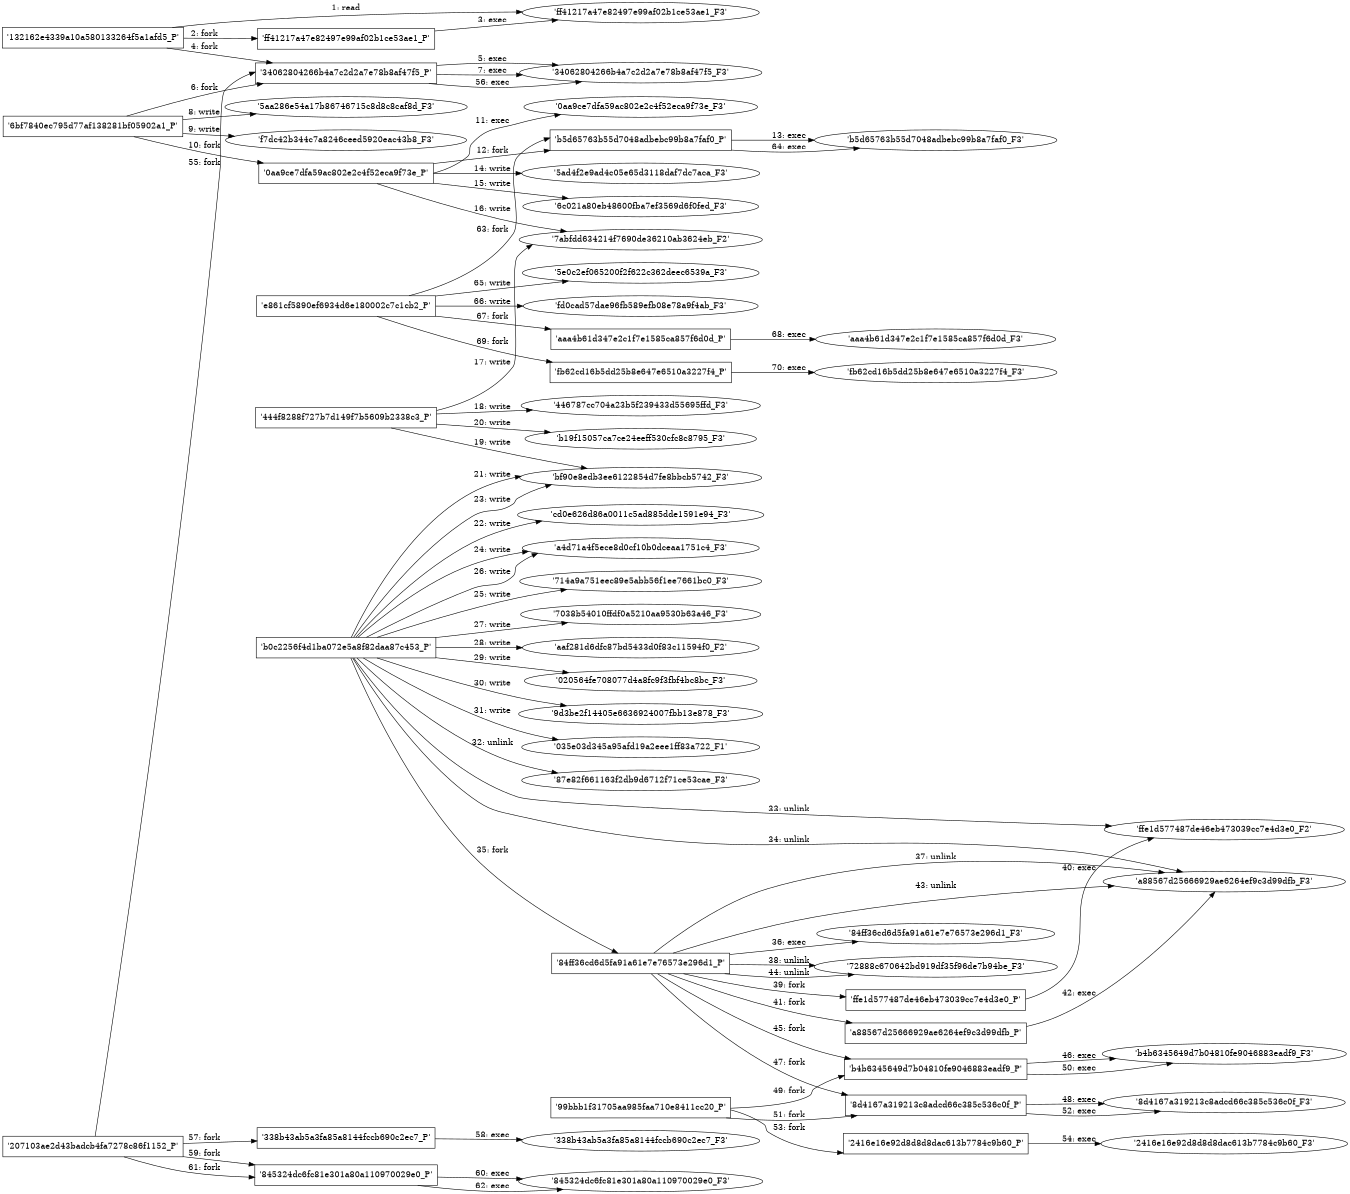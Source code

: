 digraph "D:\Learning\Paper\apt\基于CTI的攻击预警\Dataset\攻击图\ASGfromALLCTI\WannaCrypt ransomware worm targets out-of-date systems.dot" {
rankdir="LR"
size="9"
fixedsize="false"
splines="true"
nodesep=0.3
ranksep=0
fontsize=10
overlap="scalexy"
engine= "neato"
	"'ff41217a47e82497e99af02b1ce53ae1_F3'" [node_type=file shape=ellipse]
	"'132162e4339a10a580133264f5a1afd5_P'" [node_type=Process shape=box]
	"'132162e4339a10a580133264f5a1afd5_P'" -> "'ff41217a47e82497e99af02b1ce53ae1_F3'" [label="1: read"]
	"'132162e4339a10a580133264f5a1afd5_P'" [node_type=Process shape=box]
	"'ff41217a47e82497e99af02b1ce53ae1_P'" [node_type=Process shape=box]
	"'132162e4339a10a580133264f5a1afd5_P'" -> "'ff41217a47e82497e99af02b1ce53ae1_P'" [label="2: fork"]
	"'ff41217a47e82497e99af02b1ce53ae1_P'" [node_type=Process shape=box]
	"'ff41217a47e82497e99af02b1ce53ae1_F3'" [node_type=File shape=ellipse]
	"'ff41217a47e82497e99af02b1ce53ae1_P'" -> "'ff41217a47e82497e99af02b1ce53ae1_F3'" [label="3: exec"]
	"'132162e4339a10a580133264f5a1afd5_P'" [node_type=Process shape=box]
	"'34062804266b4a7c2d2a7e78b8af47f5_P'" [node_type=Process shape=box]
	"'132162e4339a10a580133264f5a1afd5_P'" -> "'34062804266b4a7c2d2a7e78b8af47f5_P'" [label="4: fork"]
	"'34062804266b4a7c2d2a7e78b8af47f5_P'" [node_type=Process shape=box]
	"'34062804266b4a7c2d2a7e78b8af47f5_F3'" [node_type=File shape=ellipse]
	"'34062804266b4a7c2d2a7e78b8af47f5_P'" -> "'34062804266b4a7c2d2a7e78b8af47f5_F3'" [label="5: exec"]
	"'6bf7840ec795d77af138281bf05902a1_P'" [node_type=Process shape=box]
	"'34062804266b4a7c2d2a7e78b8af47f5_P'" [node_type=Process shape=box]
	"'6bf7840ec795d77af138281bf05902a1_P'" -> "'34062804266b4a7c2d2a7e78b8af47f5_P'" [label="6: fork"]
	"'34062804266b4a7c2d2a7e78b8af47f5_P'" [node_type=Process shape=box]
	"'34062804266b4a7c2d2a7e78b8af47f5_F3'" [node_type=File shape=ellipse]
	"'34062804266b4a7c2d2a7e78b8af47f5_P'" -> "'34062804266b4a7c2d2a7e78b8af47f5_F3'" [label="7: exec"]
	"'5aa286e54a17b86746715c8d8c8caf8d_F3'" [node_type=file shape=ellipse]
	"'6bf7840ec795d77af138281bf05902a1_P'" [node_type=Process shape=box]
	"'6bf7840ec795d77af138281bf05902a1_P'" -> "'5aa286e54a17b86746715c8d8c8caf8d_F3'" [label="8: write"]
	"'f7dc42b344c7a8246ceed5920eac43b8_F3'" [node_type=file shape=ellipse]
	"'6bf7840ec795d77af138281bf05902a1_P'" [node_type=Process shape=box]
	"'6bf7840ec795d77af138281bf05902a1_P'" -> "'f7dc42b344c7a8246ceed5920eac43b8_F3'" [label="9: write"]
	"'6bf7840ec795d77af138281bf05902a1_P'" [node_type=Process shape=box]
	"'0aa9ce7dfa59ac802e2c4f52eca9f73e_P'" [node_type=Process shape=box]
	"'6bf7840ec795d77af138281bf05902a1_P'" -> "'0aa9ce7dfa59ac802e2c4f52eca9f73e_P'" [label="10: fork"]
	"'0aa9ce7dfa59ac802e2c4f52eca9f73e_P'" [node_type=Process shape=box]
	"'0aa9ce7dfa59ac802e2c4f52eca9f73e_F3'" [node_type=File shape=ellipse]
	"'0aa9ce7dfa59ac802e2c4f52eca9f73e_P'" -> "'0aa9ce7dfa59ac802e2c4f52eca9f73e_F3'" [label="11: exec"]
	"'0aa9ce7dfa59ac802e2c4f52eca9f73e_P'" [node_type=Process shape=box]
	"'b5d65763b55d7048adbebc99b8a7faf0_P'" [node_type=Process shape=box]
	"'0aa9ce7dfa59ac802e2c4f52eca9f73e_P'" -> "'b5d65763b55d7048adbebc99b8a7faf0_P'" [label="12: fork"]
	"'b5d65763b55d7048adbebc99b8a7faf0_P'" [node_type=Process shape=box]
	"'b5d65763b55d7048adbebc99b8a7faf0_F3'" [node_type=File shape=ellipse]
	"'b5d65763b55d7048adbebc99b8a7faf0_P'" -> "'b5d65763b55d7048adbebc99b8a7faf0_F3'" [label="13: exec"]
	"'5ad4f2e9ad4c05e65d3118daf7dc7aca_F3'" [node_type=file shape=ellipse]
	"'0aa9ce7dfa59ac802e2c4f52eca9f73e_P'" [node_type=Process shape=box]
	"'0aa9ce7dfa59ac802e2c4f52eca9f73e_P'" -> "'5ad4f2e9ad4c05e65d3118daf7dc7aca_F3'" [label="14: write"]
	"'6c021a80eb48600fba7ef3569d6f0fed_F3'" [node_type=file shape=ellipse]
	"'0aa9ce7dfa59ac802e2c4f52eca9f73e_P'" [node_type=Process shape=box]
	"'0aa9ce7dfa59ac802e2c4f52eca9f73e_P'" -> "'6c021a80eb48600fba7ef3569d6f0fed_F3'" [label="15: write"]
	"'7abfdd634214f7690de36210ab3624eb_F2'" [node_type=file shape=ellipse]
	"'0aa9ce7dfa59ac802e2c4f52eca9f73e_P'" [node_type=Process shape=box]
	"'0aa9ce7dfa59ac802e2c4f52eca9f73e_P'" -> "'7abfdd634214f7690de36210ab3624eb_F2'" [label="16: write"]
	"'7abfdd634214f7690de36210ab3624eb_F2'" [node_type=file shape=ellipse]
	"'444f8288f727b7d149f7b5609b2338c3_P'" [node_type=Process shape=box]
	"'444f8288f727b7d149f7b5609b2338c3_P'" -> "'7abfdd634214f7690de36210ab3624eb_F2'" [label="17: write"]
	"'446787cc704a23b5f239433d55695ffd_F3'" [node_type=file shape=ellipse]
	"'444f8288f727b7d149f7b5609b2338c3_P'" [node_type=Process shape=box]
	"'444f8288f727b7d149f7b5609b2338c3_P'" -> "'446787cc704a23b5f239433d55695ffd_F3'" [label="18: write"]
	"'bf90e8edb3ee6122854d7fe8bbcb5742_F3'" [node_type=file shape=ellipse]
	"'444f8288f727b7d149f7b5609b2338c3_P'" [node_type=Process shape=box]
	"'444f8288f727b7d149f7b5609b2338c3_P'" -> "'bf90e8edb3ee6122854d7fe8bbcb5742_F3'" [label="19: write"]
	"'b19f15057ca7ce24eeff530cfc8c8795_F3'" [node_type=file shape=ellipse]
	"'444f8288f727b7d149f7b5609b2338c3_P'" [node_type=Process shape=box]
	"'444f8288f727b7d149f7b5609b2338c3_P'" -> "'b19f15057ca7ce24eeff530cfc8c8795_F3'" [label="20: write"]
	"'bf90e8edb3ee6122854d7fe8bbcb5742_F3'" [node_type=file shape=ellipse]
	"'b0c2256f4d1ba072e5a8f82daa87c453_P'" [node_type=Process shape=box]
	"'b0c2256f4d1ba072e5a8f82daa87c453_P'" -> "'bf90e8edb3ee6122854d7fe8bbcb5742_F3'" [label="21: write"]
	"'cd0e626d86a0011c5ad885dde1591e94_F3'" [node_type=file shape=ellipse]
	"'b0c2256f4d1ba072e5a8f82daa87c453_P'" [node_type=Process shape=box]
	"'b0c2256f4d1ba072e5a8f82daa87c453_P'" -> "'cd0e626d86a0011c5ad885dde1591e94_F3'" [label="22: write"]
	"'bf90e8edb3ee6122854d7fe8bbcb5742_F3'" [node_type=file shape=ellipse]
	"'b0c2256f4d1ba072e5a8f82daa87c453_P'" [node_type=Process shape=box]
	"'b0c2256f4d1ba072e5a8f82daa87c453_P'" -> "'bf90e8edb3ee6122854d7fe8bbcb5742_F3'" [label="23: write"]
	"'a4d71a4f5ece8d0cf10b0dceaa1751c4_F3'" [node_type=file shape=ellipse]
	"'b0c2256f4d1ba072e5a8f82daa87c453_P'" [node_type=Process shape=box]
	"'b0c2256f4d1ba072e5a8f82daa87c453_P'" -> "'a4d71a4f5ece8d0cf10b0dceaa1751c4_F3'" [label="24: write"]
	"'714a9a751eec89e5abb56f1ee7661bc0_F3'" [node_type=file shape=ellipse]
	"'b0c2256f4d1ba072e5a8f82daa87c453_P'" [node_type=Process shape=box]
	"'b0c2256f4d1ba072e5a8f82daa87c453_P'" -> "'714a9a751eec89e5abb56f1ee7661bc0_F3'" [label="25: write"]
	"'a4d71a4f5ece8d0cf10b0dceaa1751c4_F3'" [node_type=file shape=ellipse]
	"'b0c2256f4d1ba072e5a8f82daa87c453_P'" [node_type=Process shape=box]
	"'b0c2256f4d1ba072e5a8f82daa87c453_P'" -> "'a4d71a4f5ece8d0cf10b0dceaa1751c4_F3'" [label="26: write"]
	"'7038b54010ffdf0a5210aa9530b63a46_F3'" [node_type=file shape=ellipse]
	"'b0c2256f4d1ba072e5a8f82daa87c453_P'" [node_type=Process shape=box]
	"'b0c2256f4d1ba072e5a8f82daa87c453_P'" -> "'7038b54010ffdf0a5210aa9530b63a46_F3'" [label="27: write"]
	"'aaf281d6dfc87bd5433d0f83c11594f0_F2'" [node_type=file shape=ellipse]
	"'b0c2256f4d1ba072e5a8f82daa87c453_P'" [node_type=Process shape=box]
	"'b0c2256f4d1ba072e5a8f82daa87c453_P'" -> "'aaf281d6dfc87bd5433d0f83c11594f0_F2'" [label="28: write"]
	"'020564fe708077d4a8fc9f3fbf4bc8bc_F3'" [node_type=file shape=ellipse]
	"'b0c2256f4d1ba072e5a8f82daa87c453_P'" [node_type=Process shape=box]
	"'b0c2256f4d1ba072e5a8f82daa87c453_P'" -> "'020564fe708077d4a8fc9f3fbf4bc8bc_F3'" [label="29: write"]
	"'9d3be2f14405e6636924007fbb13e878_F3'" [node_type=file shape=ellipse]
	"'b0c2256f4d1ba072e5a8f82daa87c453_P'" [node_type=Process shape=box]
	"'b0c2256f4d1ba072e5a8f82daa87c453_P'" -> "'9d3be2f14405e6636924007fbb13e878_F3'" [label="30: write"]
	"'035e03d345a95afd19a2eee1ff83a722_F1'" [node_type=file shape=ellipse]
	"'b0c2256f4d1ba072e5a8f82daa87c453_P'" [node_type=Process shape=box]
	"'b0c2256f4d1ba072e5a8f82daa87c453_P'" -> "'035e03d345a95afd19a2eee1ff83a722_F1'" [label="31: write"]
	"'87e82f661163f2db9d6712f71ce53cae_F3'" [node_type=file shape=ellipse]
	"'b0c2256f4d1ba072e5a8f82daa87c453_P'" [node_type=Process shape=box]
	"'b0c2256f4d1ba072e5a8f82daa87c453_P'" -> "'87e82f661163f2db9d6712f71ce53cae_F3'" [label="32: unlink"]
	"'ffe1d577487de46eb473039cc7e4d3e0_F2'" [node_type=file shape=ellipse]
	"'b0c2256f4d1ba072e5a8f82daa87c453_P'" [node_type=Process shape=box]
	"'b0c2256f4d1ba072e5a8f82daa87c453_P'" -> "'ffe1d577487de46eb473039cc7e4d3e0_F2'" [label="33: unlink"]
	"'a88567d25666929ae6264ef9c3d99dfb_F3'" [node_type=file shape=ellipse]
	"'b0c2256f4d1ba072e5a8f82daa87c453_P'" [node_type=Process shape=box]
	"'b0c2256f4d1ba072e5a8f82daa87c453_P'" -> "'a88567d25666929ae6264ef9c3d99dfb_F3'" [label="34: unlink"]
	"'b0c2256f4d1ba072e5a8f82daa87c453_P'" [node_type=Process shape=box]
	"'84ff36cd6d5fa91a61e7e76573e296d1_P'" [node_type=Process shape=box]
	"'b0c2256f4d1ba072e5a8f82daa87c453_P'" -> "'84ff36cd6d5fa91a61e7e76573e296d1_P'" [label="35: fork"]
	"'84ff36cd6d5fa91a61e7e76573e296d1_P'" [node_type=Process shape=box]
	"'84ff36cd6d5fa91a61e7e76573e296d1_F3'" [node_type=File shape=ellipse]
	"'84ff36cd6d5fa91a61e7e76573e296d1_P'" -> "'84ff36cd6d5fa91a61e7e76573e296d1_F3'" [label="36: exec"]
	"'a88567d25666929ae6264ef9c3d99dfb_F3'" [node_type=file shape=ellipse]
	"'84ff36cd6d5fa91a61e7e76573e296d1_P'" [node_type=Process shape=box]
	"'84ff36cd6d5fa91a61e7e76573e296d1_P'" -> "'a88567d25666929ae6264ef9c3d99dfb_F3'" [label="37: unlink"]
	"'72888c670642bd919df35f96de7b94be_F3'" [node_type=file shape=ellipse]
	"'84ff36cd6d5fa91a61e7e76573e296d1_P'" [node_type=Process shape=box]
	"'84ff36cd6d5fa91a61e7e76573e296d1_P'" -> "'72888c670642bd919df35f96de7b94be_F3'" [label="38: unlink"]
	"'84ff36cd6d5fa91a61e7e76573e296d1_P'" [node_type=Process shape=box]
	"'ffe1d577487de46eb473039cc7e4d3e0_P'" [node_type=Process shape=box]
	"'84ff36cd6d5fa91a61e7e76573e296d1_P'" -> "'ffe1d577487de46eb473039cc7e4d3e0_P'" [label="39: fork"]
	"'ffe1d577487de46eb473039cc7e4d3e0_P'" [node_type=Process shape=box]
	"'ffe1d577487de46eb473039cc7e4d3e0_F2'" [node_type=File shape=ellipse]
	"'ffe1d577487de46eb473039cc7e4d3e0_P'" -> "'ffe1d577487de46eb473039cc7e4d3e0_F2'" [label="40: exec"]
	"'84ff36cd6d5fa91a61e7e76573e296d1_P'" [node_type=Process shape=box]
	"'a88567d25666929ae6264ef9c3d99dfb_P'" [node_type=Process shape=box]
	"'84ff36cd6d5fa91a61e7e76573e296d1_P'" -> "'a88567d25666929ae6264ef9c3d99dfb_P'" [label="41: fork"]
	"'a88567d25666929ae6264ef9c3d99dfb_P'" [node_type=Process shape=box]
	"'a88567d25666929ae6264ef9c3d99dfb_F3'" [node_type=File shape=ellipse]
	"'a88567d25666929ae6264ef9c3d99dfb_P'" -> "'a88567d25666929ae6264ef9c3d99dfb_F3'" [label="42: exec"]
	"'a88567d25666929ae6264ef9c3d99dfb_F3'" [node_type=file shape=ellipse]
	"'84ff36cd6d5fa91a61e7e76573e296d1_P'" [node_type=Process shape=box]
	"'84ff36cd6d5fa91a61e7e76573e296d1_P'" -> "'a88567d25666929ae6264ef9c3d99dfb_F3'" [label="43: unlink"]
	"'72888c670642bd919df35f96de7b94be_F3'" [node_type=file shape=ellipse]
	"'84ff36cd6d5fa91a61e7e76573e296d1_P'" [node_type=Process shape=box]
	"'84ff36cd6d5fa91a61e7e76573e296d1_P'" -> "'72888c670642bd919df35f96de7b94be_F3'" [label="44: unlink"]
	"'84ff36cd6d5fa91a61e7e76573e296d1_P'" [node_type=Process shape=box]
	"'b4b6345649d7b04810fe9046883eadf9_P'" [node_type=Process shape=box]
	"'84ff36cd6d5fa91a61e7e76573e296d1_P'" -> "'b4b6345649d7b04810fe9046883eadf9_P'" [label="45: fork"]
	"'b4b6345649d7b04810fe9046883eadf9_P'" [node_type=Process shape=box]
	"'b4b6345649d7b04810fe9046883eadf9_F3'" [node_type=File shape=ellipse]
	"'b4b6345649d7b04810fe9046883eadf9_P'" -> "'b4b6345649d7b04810fe9046883eadf9_F3'" [label="46: exec"]
	"'84ff36cd6d5fa91a61e7e76573e296d1_P'" [node_type=Process shape=box]
	"'8d4167a319213c8adcd66c385c536c0f_P'" [node_type=Process shape=box]
	"'84ff36cd6d5fa91a61e7e76573e296d1_P'" -> "'8d4167a319213c8adcd66c385c536c0f_P'" [label="47: fork"]
	"'8d4167a319213c8adcd66c385c536c0f_P'" [node_type=Process shape=box]
	"'8d4167a319213c8adcd66c385c536c0f_F3'" [node_type=File shape=ellipse]
	"'8d4167a319213c8adcd66c385c536c0f_P'" -> "'8d4167a319213c8adcd66c385c536c0f_F3'" [label="48: exec"]
	"'99bbb1f31705aa985faa710e8411cc20_P'" [node_type=Process shape=box]
	"'b4b6345649d7b04810fe9046883eadf9_P'" [node_type=Process shape=box]
	"'99bbb1f31705aa985faa710e8411cc20_P'" -> "'b4b6345649d7b04810fe9046883eadf9_P'" [label="49: fork"]
	"'b4b6345649d7b04810fe9046883eadf9_P'" [node_type=Process shape=box]
	"'b4b6345649d7b04810fe9046883eadf9_F3'" [node_type=File shape=ellipse]
	"'b4b6345649d7b04810fe9046883eadf9_P'" -> "'b4b6345649d7b04810fe9046883eadf9_F3'" [label="50: exec"]
	"'99bbb1f31705aa985faa710e8411cc20_P'" [node_type=Process shape=box]
	"'8d4167a319213c8adcd66c385c536c0f_P'" [node_type=Process shape=box]
	"'99bbb1f31705aa985faa710e8411cc20_P'" -> "'8d4167a319213c8adcd66c385c536c0f_P'" [label="51: fork"]
	"'8d4167a319213c8adcd66c385c536c0f_P'" [node_type=Process shape=box]
	"'8d4167a319213c8adcd66c385c536c0f_F3'" [node_type=File shape=ellipse]
	"'8d4167a319213c8adcd66c385c536c0f_P'" -> "'8d4167a319213c8adcd66c385c536c0f_F3'" [label="52: exec"]
	"'99bbb1f31705aa985faa710e8411cc20_P'" [node_type=Process shape=box]
	"'2416e16e92d8d8d8dac613b7784c9b60_P'" [node_type=Process shape=box]
	"'99bbb1f31705aa985faa710e8411cc20_P'" -> "'2416e16e92d8d8d8dac613b7784c9b60_P'" [label="53: fork"]
	"'2416e16e92d8d8d8dac613b7784c9b60_P'" [node_type=Process shape=box]
	"'2416e16e92d8d8d8dac613b7784c9b60_F3'" [node_type=File shape=ellipse]
	"'2416e16e92d8d8d8dac613b7784c9b60_P'" -> "'2416e16e92d8d8d8dac613b7784c9b60_F3'" [label="54: exec"]
	"'207103ae2d43badcb4fa7278c86f1152_P'" [node_type=Process shape=box]
	"'34062804266b4a7c2d2a7e78b8af47f5_P'" [node_type=Process shape=box]
	"'207103ae2d43badcb4fa7278c86f1152_P'" -> "'34062804266b4a7c2d2a7e78b8af47f5_P'" [label="55: fork"]
	"'34062804266b4a7c2d2a7e78b8af47f5_P'" [node_type=Process shape=box]
	"'34062804266b4a7c2d2a7e78b8af47f5_F3'" [node_type=File shape=ellipse]
	"'34062804266b4a7c2d2a7e78b8af47f5_P'" -> "'34062804266b4a7c2d2a7e78b8af47f5_F3'" [label="56: exec"]
	"'207103ae2d43badcb4fa7278c86f1152_P'" [node_type=Process shape=box]
	"'338b43ab5a3fa85a8144fccb690c2ec7_P'" [node_type=Process shape=box]
	"'207103ae2d43badcb4fa7278c86f1152_P'" -> "'338b43ab5a3fa85a8144fccb690c2ec7_P'" [label="57: fork"]
	"'338b43ab5a3fa85a8144fccb690c2ec7_P'" [node_type=Process shape=box]
	"'338b43ab5a3fa85a8144fccb690c2ec7_F3'" [node_type=File shape=ellipse]
	"'338b43ab5a3fa85a8144fccb690c2ec7_P'" -> "'338b43ab5a3fa85a8144fccb690c2ec7_F3'" [label="58: exec"]
	"'207103ae2d43badcb4fa7278c86f1152_P'" [node_type=Process shape=box]
	"'845324dc6fc81e301a80a110970029e0_P'" [node_type=Process shape=box]
	"'207103ae2d43badcb4fa7278c86f1152_P'" -> "'845324dc6fc81e301a80a110970029e0_P'" [label="59: fork"]
	"'845324dc6fc81e301a80a110970029e0_P'" [node_type=Process shape=box]
	"'845324dc6fc81e301a80a110970029e0_F3'" [node_type=File shape=ellipse]
	"'845324dc6fc81e301a80a110970029e0_P'" -> "'845324dc6fc81e301a80a110970029e0_F3'" [label="60: exec"]
	"'207103ae2d43badcb4fa7278c86f1152_P'" [node_type=Process shape=box]
	"'845324dc6fc81e301a80a110970029e0_P'" [node_type=Process shape=box]
	"'207103ae2d43badcb4fa7278c86f1152_P'" -> "'845324dc6fc81e301a80a110970029e0_P'" [label="61: fork"]
	"'845324dc6fc81e301a80a110970029e0_P'" [node_type=Process shape=box]
	"'845324dc6fc81e301a80a110970029e0_F3'" [node_type=File shape=ellipse]
	"'845324dc6fc81e301a80a110970029e0_P'" -> "'845324dc6fc81e301a80a110970029e0_F3'" [label="62: exec"]
	"'e861cf5890ef6934d6e180002c7c1cb2_P'" [node_type=Process shape=box]
	"'b5d65763b55d7048adbebc99b8a7faf0_P'" [node_type=Process shape=box]
	"'e861cf5890ef6934d6e180002c7c1cb2_P'" -> "'b5d65763b55d7048adbebc99b8a7faf0_P'" [label="63: fork"]
	"'b5d65763b55d7048adbebc99b8a7faf0_P'" [node_type=Process shape=box]
	"'b5d65763b55d7048adbebc99b8a7faf0_F3'" [node_type=File shape=ellipse]
	"'b5d65763b55d7048adbebc99b8a7faf0_P'" -> "'b5d65763b55d7048adbebc99b8a7faf0_F3'" [label="64: exec"]
	"'5e0c2ef065200f2f622c362deec6539a_F3'" [node_type=file shape=ellipse]
	"'e861cf5890ef6934d6e180002c7c1cb2_P'" [node_type=Process shape=box]
	"'e861cf5890ef6934d6e180002c7c1cb2_P'" -> "'5e0c2ef065200f2f622c362deec6539a_F3'" [label="65: write"]
	"'fd0cad57dae96fb589efb08e78a9f4ab_F3'" [node_type=file shape=ellipse]
	"'e861cf5890ef6934d6e180002c7c1cb2_P'" [node_type=Process shape=box]
	"'e861cf5890ef6934d6e180002c7c1cb2_P'" -> "'fd0cad57dae96fb589efb08e78a9f4ab_F3'" [label="66: write"]
	"'e861cf5890ef6934d6e180002c7c1cb2_P'" [node_type=Process shape=box]
	"'aaa4b61d347e2c1f7e1585ca857f6d0d_P'" [node_type=Process shape=box]
	"'e861cf5890ef6934d6e180002c7c1cb2_P'" -> "'aaa4b61d347e2c1f7e1585ca857f6d0d_P'" [label="67: fork"]
	"'aaa4b61d347e2c1f7e1585ca857f6d0d_P'" [node_type=Process shape=box]
	"'aaa4b61d347e2c1f7e1585ca857f6d0d_F3'" [node_type=File shape=ellipse]
	"'aaa4b61d347e2c1f7e1585ca857f6d0d_P'" -> "'aaa4b61d347e2c1f7e1585ca857f6d0d_F3'" [label="68: exec"]
	"'e861cf5890ef6934d6e180002c7c1cb2_P'" [node_type=Process shape=box]
	"'fb62cd16b5dd25b8e647e6510a3227f4_P'" [node_type=Process shape=box]
	"'e861cf5890ef6934d6e180002c7c1cb2_P'" -> "'fb62cd16b5dd25b8e647e6510a3227f4_P'" [label="69: fork"]
	"'fb62cd16b5dd25b8e647e6510a3227f4_P'" [node_type=Process shape=box]
	"'fb62cd16b5dd25b8e647e6510a3227f4_F3'" [node_type=File shape=ellipse]
	"'fb62cd16b5dd25b8e647e6510a3227f4_P'" -> "'fb62cd16b5dd25b8e647e6510a3227f4_F3'" [label="70: exec"]
}
